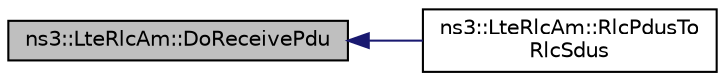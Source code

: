 digraph "ns3::LteRlcAm::DoReceivePdu"
{
  edge [fontname="Helvetica",fontsize="10",labelfontname="Helvetica",labelfontsize="10"];
  node [fontname="Helvetica",fontsize="10",shape=record];
  rankdir="LR";
  Node1 [label="ns3::LteRlcAm::DoReceivePdu",height=0.2,width=0.4,color="black", fillcolor="grey75", style="filled", fontcolor="black"];
  Node1 -> Node2 [dir="back",color="midnightblue",fontsize="10",style="solid"];
  Node2 [label="ns3::LteRlcAm::RlcPdusTo\lRlcSdus",height=0.2,width=0.4,color="black", fillcolor="white", style="filled",URL="$d0/d4c/classns3_1_1LteRlcAm.html#a5ea384363b8fa99b66f9eaad80edc2cc"];
}
